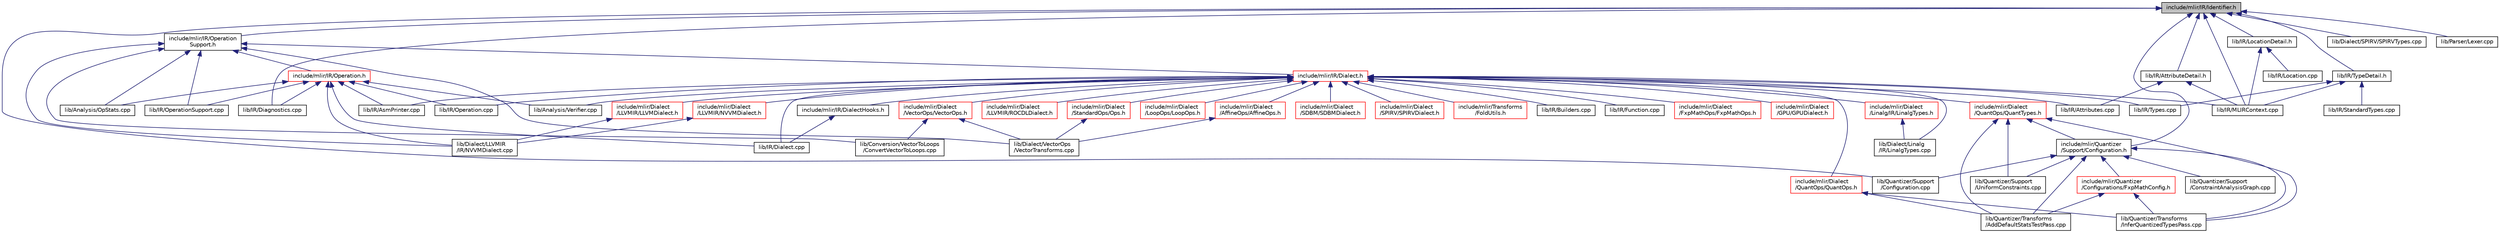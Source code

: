 digraph "include/mlir/IR/Identifier.h"
{
  bgcolor="transparent";
  edge [fontname="Helvetica",fontsize="10",labelfontname="Helvetica",labelfontsize="10"];
  node [fontname="Helvetica",fontsize="10",shape=record];
  Node6 [label="include/mlir/IR/Identifier.h",height=0.2,width=0.4,color="black", fillcolor="grey75", style="filled", fontcolor="black"];
  Node6 -> Node7 [dir="back",color="midnightblue",fontsize="10",style="solid",fontname="Helvetica"];
  Node7 [label="include/mlir/IR/Operation\lSupport.h",height=0.2,width=0.4,color="black",URL="$OperationSupport_8h.html"];
  Node7 -> Node8 [dir="back",color="midnightblue",fontsize="10",style="solid",fontname="Helvetica"];
  Node8 [label="include/mlir/IR/Dialect.h",height=0.2,width=0.4,color="red",URL="$IR_2Dialect_8h.html"];
  Node8 -> Node9 [dir="back",color="midnightblue",fontsize="10",style="solid",fontname="Helvetica"];
  Node9 [label="include/mlir/Dialect\l/AffineOps/AffineOps.h",height=0.2,width=0.4,color="red",URL="$AffineOps_8h.html"];
  Node9 -> Node44 [dir="back",color="midnightblue",fontsize="10",style="solid",fontname="Helvetica"];
  Node44 [label="lib/Dialect/VectorOps\l/VectorTransforms.cpp",height=0.2,width=0.4,color="black",URL="$VectorTransforms_8cpp.html"];
  Node8 -> Node57 [dir="back",color="midnightblue",fontsize="10",style="solid",fontname="Helvetica"];
  Node57 [label="include/mlir/Dialect\l/FxpMathOps/FxpMathOps.h",height=0.2,width=0.4,color="red",URL="$FxpMathOps_8h.html"];
  Node8 -> Node62 [dir="back",color="midnightblue",fontsize="10",style="solid",fontname="Helvetica"];
  Node62 [label="include/mlir/Dialect\l/GPU/GPUDialect.h",height=0.2,width=0.4,color="red",URL="$GPUDialect_8h.html"];
  Node8 -> Node77 [dir="back",color="midnightblue",fontsize="10",style="solid",fontname="Helvetica"];
  Node77 [label="include/mlir/Dialect\l/Linalg/IR/LinalgTypes.h",height=0.2,width=0.4,color="red",URL="$LinalgTypes_8h.html"];
  Node77 -> Node84 [dir="back",color="midnightblue",fontsize="10",style="solid",fontname="Helvetica"];
  Node84 [label="lib/Dialect/Linalg\l/IR/LinalgTypes.cpp",height=0.2,width=0.4,color="black",URL="$LinalgTypes_8cpp.html"];
  Node8 -> Node86 [dir="back",color="midnightblue",fontsize="10",style="solid",fontname="Helvetica"];
  Node86 [label="include/mlir/Dialect\l/LLVMIR/LLVMDialect.h",height=0.2,width=0.4,color="red",URL="$LLVMDialect_8h.html"];
  Node86 -> Node93 [dir="back",color="midnightblue",fontsize="10",style="solid",fontname="Helvetica"];
  Node93 [label="lib/Dialect/LLVMIR\l/IR/NVVMDialect.cpp",height=0.2,width=0.4,color="black",URL="$NVVMDialect_8cpp.html"];
  Node8 -> Node97 [dir="back",color="midnightblue",fontsize="10",style="solid",fontname="Helvetica"];
  Node97 [label="include/mlir/Dialect\l/LLVMIR/NVVMDialect.h",height=0.2,width=0.4,color="red",URL="$NVVMDialect_8h.html"];
  Node97 -> Node93 [dir="back",color="midnightblue",fontsize="10",style="solid",fontname="Helvetica"];
  Node8 -> Node98 [dir="back",color="midnightblue",fontsize="10",style="solid",fontname="Helvetica"];
  Node98 [label="include/mlir/Dialect\l/LLVMIR/ROCDLDialect.h",height=0.2,width=0.4,color="red",URL="$ROCDLDialect_8h.html"];
  Node8 -> Node99 [dir="back",color="midnightblue",fontsize="10",style="solid",fontname="Helvetica"];
  Node99 [label="include/mlir/Dialect\l/LoopOps/LoopOps.h",height=0.2,width=0.4,color="red",URL="$LoopOps_8h.html"];
  Node8 -> Node104 [dir="back",color="midnightblue",fontsize="10",style="solid",fontname="Helvetica"];
  Node104 [label="include/mlir/Dialect\l/QuantOps/QuantOps.h",height=0.2,width=0.4,color="red",URL="$QuantOps_8h.html"];
  Node104 -> Node111 [dir="back",color="midnightblue",fontsize="10",style="solid",fontname="Helvetica"];
  Node111 [label="lib/Quantizer/Transforms\l/AddDefaultStatsTestPass.cpp",height=0.2,width=0.4,color="black",URL="$AddDefaultStatsTestPass_8cpp.html"];
  Node104 -> Node112 [dir="back",color="midnightblue",fontsize="10",style="solid",fontname="Helvetica"];
  Node112 [label="lib/Quantizer/Transforms\l/InferQuantizedTypesPass.cpp",height=0.2,width=0.4,color="black",URL="$InferQuantizedTypesPass_8cpp.html"];
  Node8 -> Node114 [dir="back",color="midnightblue",fontsize="10",style="solid",fontname="Helvetica"];
  Node114 [label="include/mlir/Dialect\l/QuantOps/QuantTypes.h",height=0.2,width=0.4,color="red",URL="$QuantTypes_8h.html"];
  Node114 -> Node120 [dir="back",color="midnightblue",fontsize="10",style="solid",fontname="Helvetica"];
  Node120 [label="include/mlir/Quantizer\l/Support/Configuration.h",height=0.2,width=0.4,color="black",URL="$Configuration_8h.html"];
  Node120 -> Node121 [dir="back",color="midnightblue",fontsize="10",style="solid",fontname="Helvetica"];
  Node121 [label="include/mlir/Quantizer\l/Configurations/FxpMathConfig.h",height=0.2,width=0.4,color="red",URL="$FxpMathConfig_8h.html"];
  Node121 -> Node111 [dir="back",color="midnightblue",fontsize="10",style="solid",fontname="Helvetica"];
  Node121 -> Node112 [dir="back",color="midnightblue",fontsize="10",style="solid",fontname="Helvetica"];
  Node120 -> Node122 [dir="back",color="midnightblue",fontsize="10",style="solid",fontname="Helvetica"];
  Node122 [label="lib/Quantizer/Support\l/Configuration.cpp",height=0.2,width=0.4,color="black",URL="$Configuration_8cpp.html"];
  Node120 -> Node123 [dir="back",color="midnightblue",fontsize="10",style="solid",fontname="Helvetica"];
  Node123 [label="lib/Quantizer/Support\l/ConstraintAnalysisGraph.cpp",height=0.2,width=0.4,color="black",URL="$ConstraintAnalysisGraph_8cpp.html"];
  Node120 -> Node124 [dir="back",color="midnightblue",fontsize="10",style="solid",fontname="Helvetica"];
  Node124 [label="lib/Quantizer/Support\l/UniformConstraints.cpp",height=0.2,width=0.4,color="black",URL="$UniformConstraints_8cpp.html"];
  Node120 -> Node111 [dir="back",color="midnightblue",fontsize="10",style="solid",fontname="Helvetica"];
  Node120 -> Node112 [dir="back",color="midnightblue",fontsize="10",style="solid",fontname="Helvetica"];
  Node114 -> Node124 [dir="back",color="midnightblue",fontsize="10",style="solid",fontname="Helvetica"];
  Node114 -> Node111 [dir="back",color="midnightblue",fontsize="10",style="solid",fontname="Helvetica"];
  Node114 -> Node112 [dir="back",color="midnightblue",fontsize="10",style="solid",fontname="Helvetica"];
  Node8 -> Node130 [dir="back",color="midnightblue",fontsize="10",style="solid",fontname="Helvetica"];
  Node130 [label="include/mlir/Dialect\l/SDBM/SDBMDialect.h",height=0.2,width=0.4,color="red",URL="$SDBMDialect_8h.html"];
  Node8 -> Node133 [dir="back",color="midnightblue",fontsize="10",style="solid",fontname="Helvetica"];
  Node133 [label="include/mlir/Dialect\l/SPIRV/SPIRVDialect.h",height=0.2,width=0.4,color="red",URL="$SPIRVDialect_8h.html"];
  Node8 -> Node144 [dir="back",color="midnightblue",fontsize="10",style="solid",fontname="Helvetica"];
  Node144 [label="include/mlir/Dialect\l/StandardOps/Ops.h",height=0.2,width=0.4,color="red",URL="$Ops_8h.html"];
  Node144 -> Node44 [dir="back",color="midnightblue",fontsize="10",style="solid",fontname="Helvetica"];
  Node8 -> Node155 [dir="back",color="midnightblue",fontsize="10",style="solid",fontname="Helvetica"];
  Node155 [label="include/mlir/Dialect\l/VectorOps/VectorOps.h",height=0.2,width=0.4,color="red",URL="$VectorOps_8h.html"];
  Node155 -> Node17 [dir="back",color="midnightblue",fontsize="10",style="solid",fontname="Helvetica"];
  Node17 [label="lib/Conversion/VectorToLoops\l/ConvertVectorToLoops.cpp",height=0.2,width=0.4,color="black",URL="$ConvertVectorToLoops_8cpp.html"];
  Node155 -> Node44 [dir="back",color="midnightblue",fontsize="10",style="solid",fontname="Helvetica"];
  Node8 -> Node157 [dir="back",color="midnightblue",fontsize="10",style="solid",fontname="Helvetica"];
  Node157 [label="include/mlir/IR/DialectHooks.h",height=0.2,width=0.4,color="black",URL="$DialectHooks_8h.html"];
  Node157 -> Node158 [dir="back",color="midnightblue",fontsize="10",style="solid",fontname="Helvetica"];
  Node158 [label="lib/IR/Dialect.cpp",height=0.2,width=0.4,color="black",URL="$IR_2Dialect_8cpp.html"];
  Node8 -> Node159 [dir="back",color="midnightblue",fontsize="10",style="solid",fontname="Helvetica"];
  Node159 [label="include/mlir/Transforms\l/FoldUtils.h",height=0.2,width=0.4,color="red",URL="$FoldUtils_8h.html"];
  Node8 -> Node160 [dir="back",color="midnightblue",fontsize="10",style="solid",fontname="Helvetica"];
  Node160 [label="lib/Analysis/Verifier.cpp",height=0.2,width=0.4,color="black",URL="$Verifier_8cpp.html"];
  Node8 -> Node84 [dir="back",color="midnightblue",fontsize="10",style="solid",fontname="Helvetica"];
  Node8 -> Node161 [dir="back",color="midnightblue",fontsize="10",style="solid",fontname="Helvetica"];
  Node161 [label="lib/IR/AsmPrinter.cpp",height=0.2,width=0.4,color="black",URL="$AsmPrinter_8cpp.html"];
  Node8 -> Node162 [dir="back",color="midnightblue",fontsize="10",style="solid",fontname="Helvetica"];
  Node162 [label="lib/IR/Attributes.cpp",height=0.2,width=0.4,color="black",URL="$Attributes_8cpp.html"];
  Node8 -> Node163 [dir="back",color="midnightblue",fontsize="10",style="solid",fontname="Helvetica"];
  Node163 [label="lib/IR/Builders.cpp",height=0.2,width=0.4,color="black",URL="$IR_2Builders_8cpp.html"];
  Node8 -> Node158 [dir="back",color="midnightblue",fontsize="10",style="solid",fontname="Helvetica"];
  Node8 -> Node164 [dir="back",color="midnightblue",fontsize="10",style="solid",fontname="Helvetica"];
  Node164 [label="lib/IR/Function.cpp",height=0.2,width=0.4,color="black",URL="$Function_8cpp.html"];
  Node8 -> Node165 [dir="back",color="midnightblue",fontsize="10",style="solid",fontname="Helvetica"];
  Node165 [label="lib/IR/MLIRContext.cpp",height=0.2,width=0.4,color="black",URL="$MLIRContext_8cpp.html"];
  Node8 -> Node166 [dir="back",color="midnightblue",fontsize="10",style="solid",fontname="Helvetica"];
  Node166 [label="lib/IR/Operation.cpp",height=0.2,width=0.4,color="black",URL="$Operation_8cpp.html"];
  Node8 -> Node167 [dir="back",color="midnightblue",fontsize="10",style="solid",fontname="Helvetica"];
  Node167 [label="lib/IR/Types.cpp",height=0.2,width=0.4,color="black",URL="$Types_8cpp.html"];
  Node7 -> Node170 [dir="back",color="midnightblue",fontsize="10",style="solid",fontname="Helvetica"];
  Node170 [label="include/mlir/IR/Operation.h",height=0.2,width=0.4,color="red",URL="$Operation_8h.html"];
  Node170 -> Node186 [dir="back",color="midnightblue",fontsize="10",style="solid",fontname="Helvetica"];
  Node186 [label="lib/Analysis/OpStats.cpp",height=0.2,width=0.4,color="black",URL="$OpStats_8cpp.html"];
  Node170 -> Node160 [dir="back",color="midnightblue",fontsize="10",style="solid",fontname="Helvetica"];
  Node170 -> Node93 [dir="back",color="midnightblue",fontsize="10",style="solid",fontname="Helvetica"];
  Node170 -> Node161 [dir="back",color="midnightblue",fontsize="10",style="solid",fontname="Helvetica"];
  Node170 -> Node242 [dir="back",color="midnightblue",fontsize="10",style="solid",fontname="Helvetica"];
  Node242 [label="lib/IR/Diagnostics.cpp",height=0.2,width=0.4,color="black",URL="$Diagnostics_8cpp.html"];
  Node170 -> Node158 [dir="back",color="midnightblue",fontsize="10",style="solid",fontname="Helvetica"];
  Node170 -> Node166 [dir="back",color="midnightblue",fontsize="10",style="solid",fontname="Helvetica"];
  Node170 -> Node243 [dir="back",color="midnightblue",fontsize="10",style="solid",fontname="Helvetica"];
  Node243 [label="lib/IR/OperationSupport.cpp",height=0.2,width=0.4,color="black",URL="$OperationSupport_8cpp.html"];
  Node7 -> Node186 [dir="back",color="midnightblue",fontsize="10",style="solid",fontname="Helvetica"];
  Node7 -> Node17 [dir="back",color="midnightblue",fontsize="10",style="solid",fontname="Helvetica"];
  Node7 -> Node93 [dir="back",color="midnightblue",fontsize="10",style="solid",fontname="Helvetica"];
  Node7 -> Node44 [dir="back",color="midnightblue",fontsize="10",style="solid",fontname="Helvetica"];
  Node7 -> Node243 [dir="back",color="midnightblue",fontsize="10",style="solid",fontname="Helvetica"];
  Node6 -> Node120 [dir="back",color="midnightblue",fontsize="10",style="solid",fontname="Helvetica"];
  Node6 -> Node248 [dir="back",color="midnightblue",fontsize="10",style="solid",fontname="Helvetica"];
  Node248 [label="lib/Dialect/SPIRV/SPIRVTypes.cpp",height=0.2,width=0.4,color="black",URL="$SPIRVTypes_8cpp.html"];
  Node6 -> Node249 [dir="back",color="midnightblue",fontsize="10",style="solid",fontname="Helvetica"];
  Node249 [label="lib/IR/AttributeDetail.h",height=0.2,width=0.4,color="black",URL="$AttributeDetail_8h.html"];
  Node249 -> Node162 [dir="back",color="midnightblue",fontsize="10",style="solid",fontname="Helvetica"];
  Node249 -> Node165 [dir="back",color="midnightblue",fontsize="10",style="solid",fontname="Helvetica"];
  Node6 -> Node242 [dir="back",color="midnightblue",fontsize="10",style="solid",fontname="Helvetica"];
  Node6 -> Node250 [dir="back",color="midnightblue",fontsize="10",style="solid",fontname="Helvetica"];
  Node250 [label="lib/IR/LocationDetail.h",height=0.2,width=0.4,color="black",URL="$LocationDetail_8h.html"];
  Node250 -> Node251 [dir="back",color="midnightblue",fontsize="10",style="solid",fontname="Helvetica"];
  Node251 [label="lib/IR/Location.cpp",height=0.2,width=0.4,color="black",URL="$Location_8cpp.html"];
  Node250 -> Node165 [dir="back",color="midnightblue",fontsize="10",style="solid",fontname="Helvetica"];
  Node6 -> Node252 [dir="back",color="midnightblue",fontsize="10",style="solid",fontname="Helvetica"];
  Node252 [label="lib/IR/TypeDetail.h",height=0.2,width=0.4,color="black",URL="$IR_2TypeDetail_8h.html"];
  Node252 -> Node165 [dir="back",color="midnightblue",fontsize="10",style="solid",fontname="Helvetica"];
  Node252 -> Node253 [dir="back",color="midnightblue",fontsize="10",style="solid",fontname="Helvetica"];
  Node253 [label="lib/IR/StandardTypes.cpp",height=0.2,width=0.4,color="black",URL="$StandardTypes_8cpp.html"];
  Node252 -> Node167 [dir="back",color="midnightblue",fontsize="10",style="solid",fontname="Helvetica"];
  Node6 -> Node165 [dir="back",color="midnightblue",fontsize="10",style="solid",fontname="Helvetica"];
  Node6 -> Node254 [dir="back",color="midnightblue",fontsize="10",style="solid",fontname="Helvetica"];
  Node254 [label="lib/Parser/Lexer.cpp",height=0.2,width=0.4,color="black",URL="$Lexer_8cpp.html"];
  Node6 -> Node122 [dir="back",color="midnightblue",fontsize="10",style="solid",fontname="Helvetica"];
}
